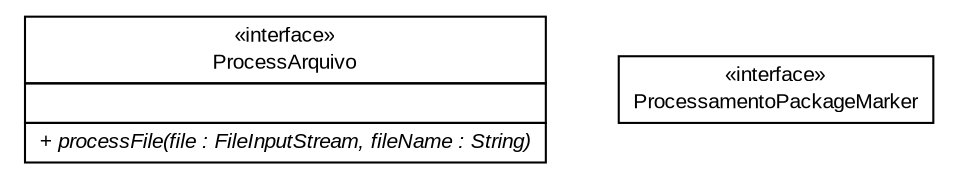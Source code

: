 #!/usr/local/bin/dot
#
# Class diagram 
# Generated by UMLGraph version R5_6 (http://www.umlgraph.org/)
#

digraph G {
	edge [fontname="arial",fontsize=10,labelfontname="arial",labelfontsize=10];
	node [fontname="arial",fontsize=10,shape=plaintext];
	nodesep=0.25;
	ranksep=0.5;
	// br.gov.to.sefaz.arr.processamento.ProcessArquivo
	c180649 [label=<<table title="br.gov.to.sefaz.arr.processamento.ProcessArquivo" border="0" cellborder="1" cellspacing="0" cellpadding="2" port="p" href="./ProcessArquivo.html">
		<tr><td><table border="0" cellspacing="0" cellpadding="1">
<tr><td align="center" balign="center"> &#171;interface&#187; </td></tr>
<tr><td align="center" balign="center"> ProcessArquivo </td></tr>
		</table></td></tr>
		<tr><td><table border="0" cellspacing="0" cellpadding="1">
<tr><td align="left" balign="left">  </td></tr>
		</table></td></tr>
		<tr><td><table border="0" cellspacing="0" cellpadding="1">
<tr><td align="left" balign="left"><font face="arial italic" point-size="10.0"> + processFile(file : FileInputStream, fileName : String) </font></td></tr>
		</table></td></tr>
		</table>>, URL="./ProcessArquivo.html", fontname="arial", fontcolor="black", fontsize=10.0];
	// br.gov.to.sefaz.arr.processamento.ProcessamentoPackageMarker
	c180650 [label=<<table title="br.gov.to.sefaz.arr.processamento.ProcessamentoPackageMarker" border="0" cellborder="1" cellspacing="0" cellpadding="2" port="p" href="./ProcessamentoPackageMarker.html">
		<tr><td><table border="0" cellspacing="0" cellpadding="1">
<tr><td align="center" balign="center"> &#171;interface&#187; </td></tr>
<tr><td align="center" balign="center"> ProcessamentoPackageMarker </td></tr>
		</table></td></tr>
		</table>>, URL="./ProcessamentoPackageMarker.html", fontname="arial", fontcolor="black", fontsize=10.0];
}

